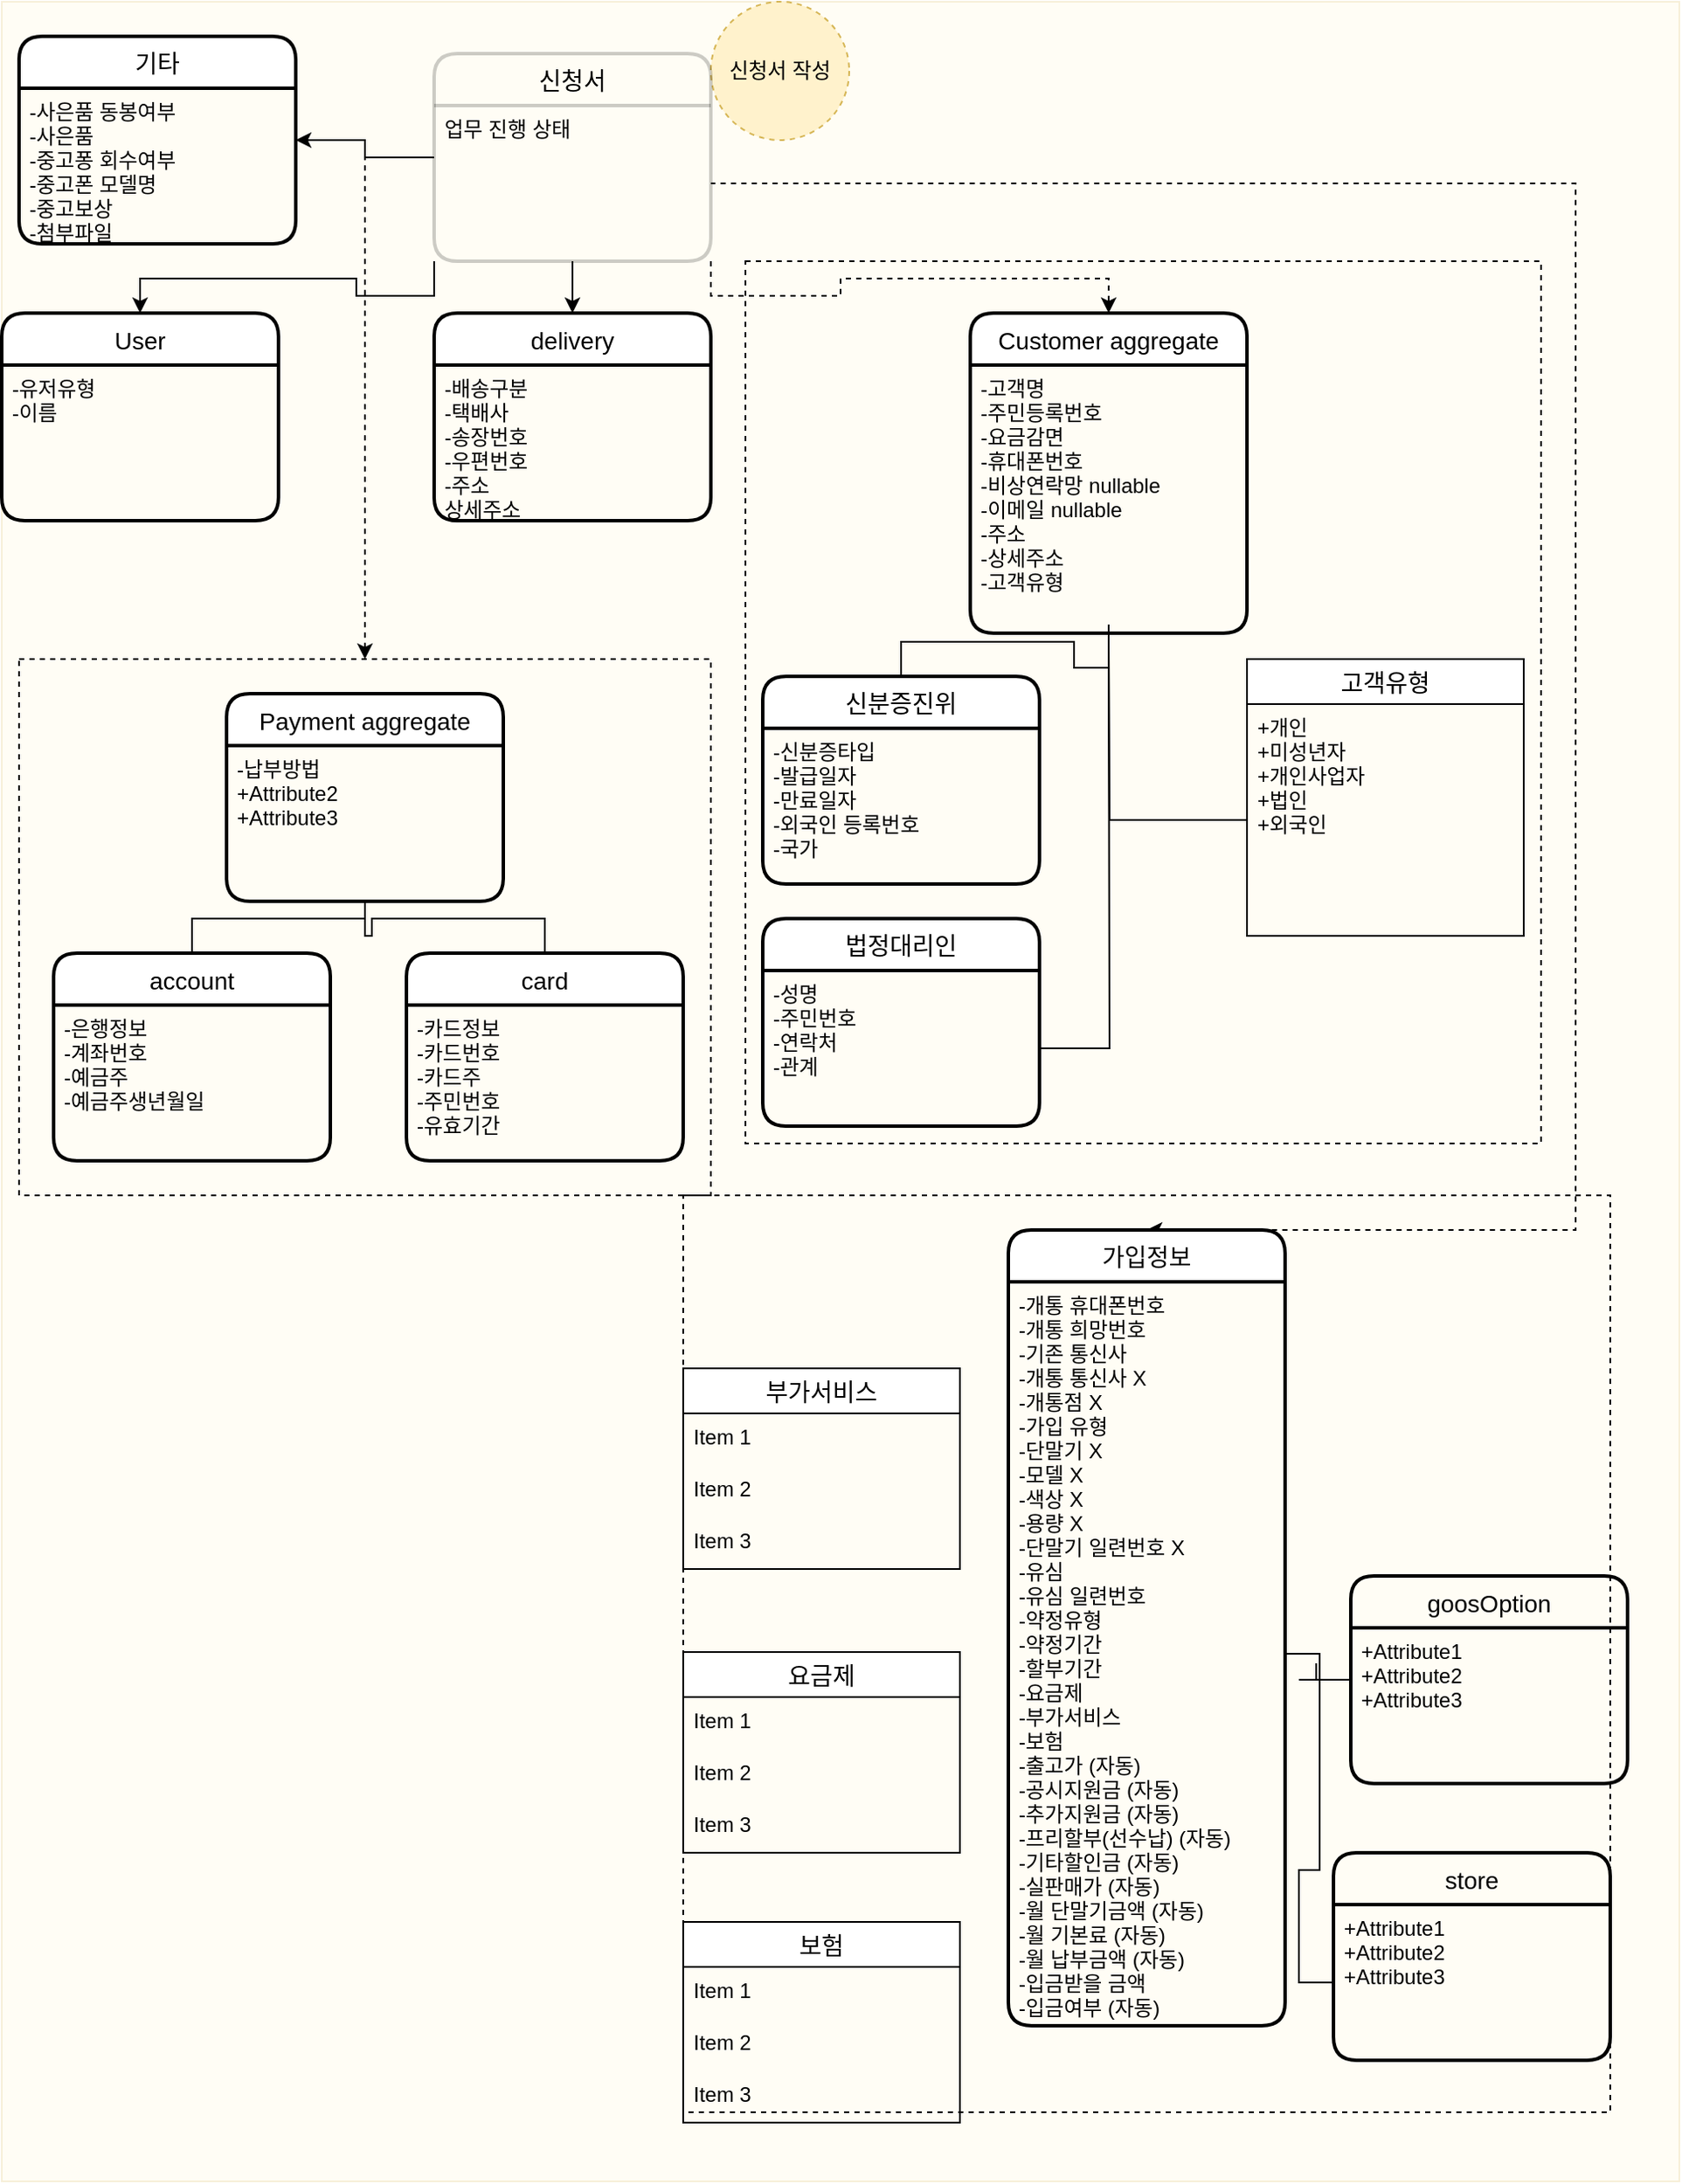 <mxfile version="14.8.1" type="github">
  <diagram id="GhYvYZBozTd1P3fofjM4" name="Page-1">
    <mxGraphModel dx="1422" dy="1931" grid="1" gridSize="10" guides="1" tooltips="1" connect="1" arrows="1" fold="1" page="1" pageScale="1" pageWidth="827" pageHeight="1169" math="0" shadow="0">
      <root>
        <mxCell id="0" />
        <mxCell id="1" parent="0" />
        <mxCell id="I1sewo5vSoxkKhjDisVo-113" value="" style="whiteSpace=wrap;html=1;fillColor=#fff2cc;strokeColor=#d6b656;opacity=20;" vertex="1" parent="1">
          <mxGeometry x="20" y="-230" width="970" height="1260" as="geometry" />
        </mxCell>
        <mxCell id="I1sewo5vSoxkKhjDisVo-106" value="" style="whiteSpace=wrap;html=1;fillColor=none;dashed=1;" vertex="1" parent="1">
          <mxGeometry x="414" y="460" width="536" height="530" as="geometry" />
        </mxCell>
        <mxCell id="I1sewo5vSoxkKhjDisVo-120" style="edgeStyle=orthogonalEdgeStyle;rounded=0;orthogonalLoop=1;jettySize=auto;html=1;entryX=0;entryY=0.5;entryDx=0;entryDy=0;endArrow=none;endFill=0;strokeColor=#000000;startArrow=classic;startFill=1;dashed=1;" edge="1" parent="1" source="I1sewo5vSoxkKhjDisVo-94" target="I1sewo5vSoxkKhjDisVo-115">
          <mxGeometry relative="1" as="geometry" />
        </mxCell>
        <mxCell id="I1sewo5vSoxkKhjDisVo-94" value="" style="whiteSpace=wrap;html=1;fillColor=none;dashed=1;" vertex="1" parent="1">
          <mxGeometry x="30" y="150" width="400" height="310" as="geometry" />
        </mxCell>
        <mxCell id="I1sewo5vSoxkKhjDisVo-98" value="" style="whiteSpace=wrap;html=1;fillColor=none;dashed=1;" vertex="1" parent="1">
          <mxGeometry x="450" y="-80" width="460" height="510" as="geometry" />
        </mxCell>
        <mxCell id="I1sewo5vSoxkKhjDisVo-2" value="User" style="swimlane;childLayout=stackLayout;horizontal=1;startSize=30;horizontalStack=0;rounded=1;fontSize=14;fontStyle=0;strokeWidth=2;resizeParent=0;resizeLast=1;shadow=0;dashed=0;align=center;" vertex="1" parent="1">
          <mxGeometry x="20" y="-50" width="160" height="120" as="geometry" />
        </mxCell>
        <mxCell id="I1sewo5vSoxkKhjDisVo-3" value="-유저유형&#xa;-이름&#xa;" style="align=left;strokeColor=none;fillColor=none;spacingLeft=4;fontSize=12;verticalAlign=top;resizable=0;rotatable=0;part=1;" vertex="1" parent="I1sewo5vSoxkKhjDisVo-2">
          <mxGeometry y="30" width="160" height="90" as="geometry" />
        </mxCell>
        <mxCell id="I1sewo5vSoxkKhjDisVo-7" value="Customer aggregate" style="swimlane;childLayout=stackLayout;horizontal=1;startSize=30;horizontalStack=0;rounded=1;fontSize=14;fontStyle=0;strokeWidth=2;resizeParent=0;resizeLast=1;shadow=0;dashed=0;align=center;" vertex="1" parent="1">
          <mxGeometry x="580" y="-50" width="160" height="185" as="geometry" />
        </mxCell>
        <mxCell id="I1sewo5vSoxkKhjDisVo-8" value="-고객명&#xa;-주민등록번호&#xa;-요금감면&#xa;-휴대폰번호&#xa;-비상연락망 nullable&#xa;-이메일 nullable&#xa;-주소&#xa;-상세주소&#xa;-고객유형" style="align=left;strokeColor=none;fillColor=none;spacingLeft=4;fontSize=12;verticalAlign=top;resizable=0;rotatable=0;part=1;" vertex="1" parent="I1sewo5vSoxkKhjDisVo-7">
          <mxGeometry y="30" width="160" height="155" as="geometry" />
        </mxCell>
        <mxCell id="I1sewo5vSoxkKhjDisVo-11" value="고객유형" style="swimlane;fontStyle=0;childLayout=stackLayout;horizontal=1;startSize=26;horizontalStack=0;resizeParent=1;resizeParentMax=0;resizeLast=0;collapsible=1;marginBottom=0;align=center;fontSize=14;" vertex="1" parent="1">
          <mxGeometry x="740" y="150" width="160" height="160" as="geometry" />
        </mxCell>
        <mxCell id="I1sewo5vSoxkKhjDisVo-12" value="+개인&#xa;+미성년자&#xa;+개인사업자&#xa;+법인&#xa;+외국인" style="text;strokeColor=none;fillColor=none;spacingLeft=4;spacingRight=4;overflow=hidden;rotatable=0;points=[[0,0.5],[1,0.5]];portConstraint=eastwest;fontSize=12;" vertex="1" parent="I1sewo5vSoxkKhjDisVo-11">
          <mxGeometry y="26" width="160" height="134" as="geometry" />
        </mxCell>
        <mxCell id="I1sewo5vSoxkKhjDisVo-99" style="edgeStyle=orthogonalEdgeStyle;rounded=0;orthogonalLoop=1;jettySize=auto;html=1;entryX=0.5;entryY=1;entryDx=0;entryDy=0;endArrow=none;endFill=0;strokeColor=#000000;" edge="1" parent="1" source="I1sewo5vSoxkKhjDisVo-18" target="I1sewo5vSoxkKhjDisVo-8">
          <mxGeometry relative="1" as="geometry" />
        </mxCell>
        <mxCell id="I1sewo5vSoxkKhjDisVo-18" value="신분증진위" style="swimlane;childLayout=stackLayout;horizontal=1;startSize=30;horizontalStack=0;rounded=1;fontSize=14;fontStyle=0;strokeWidth=2;resizeParent=0;resizeLast=1;shadow=0;dashed=0;align=center;" vertex="1" parent="1">
          <mxGeometry x="460" y="160" width="160" height="120" as="geometry" />
        </mxCell>
        <mxCell id="I1sewo5vSoxkKhjDisVo-19" value="-신분증타입&#xa;-발급일자&#xa;-만료일자&#xa;-외국인 등록번호&#xa;-국가" style="align=left;strokeColor=none;fillColor=none;spacingLeft=4;fontSize=12;verticalAlign=top;resizable=0;rotatable=0;part=1;" vertex="1" parent="I1sewo5vSoxkKhjDisVo-18">
          <mxGeometry y="30" width="160" height="90" as="geometry" />
        </mxCell>
        <mxCell id="I1sewo5vSoxkKhjDisVo-20" value="Payment aggregate" style="swimlane;childLayout=stackLayout;horizontal=1;startSize=30;horizontalStack=0;rounded=1;fontSize=14;fontStyle=0;strokeWidth=2;resizeParent=0;resizeLast=1;shadow=0;dashed=0;align=center;" vertex="1" parent="1">
          <mxGeometry x="150" y="170" width="160" height="120" as="geometry" />
        </mxCell>
        <mxCell id="I1sewo5vSoxkKhjDisVo-21" value="-납부방법&#xa;+Attribute2&#xa;+Attribute3" style="align=left;strokeColor=none;fillColor=none;spacingLeft=4;fontSize=12;verticalAlign=top;resizable=0;rotatable=0;part=1;" vertex="1" parent="I1sewo5vSoxkKhjDisVo-20">
          <mxGeometry y="30" width="160" height="90" as="geometry" />
        </mxCell>
        <mxCell id="I1sewo5vSoxkKhjDisVo-90" style="edgeStyle=orthogonalEdgeStyle;rounded=0;orthogonalLoop=1;jettySize=auto;html=1;entryX=0.5;entryY=1;entryDx=0;entryDy=0;endArrow=none;endFill=0;strokeColor=#000000;" edge="1" parent="1" source="I1sewo5vSoxkKhjDisVo-22" target="I1sewo5vSoxkKhjDisVo-21">
          <mxGeometry relative="1" as="geometry" />
        </mxCell>
        <mxCell id="I1sewo5vSoxkKhjDisVo-22" value="account" style="swimlane;childLayout=stackLayout;horizontal=1;startSize=30;horizontalStack=0;rounded=1;fontSize=14;fontStyle=0;strokeWidth=2;resizeParent=0;resizeLast=1;shadow=0;dashed=0;align=center;" vertex="1" parent="1">
          <mxGeometry x="50" y="320" width="160" height="120" as="geometry" />
        </mxCell>
        <mxCell id="I1sewo5vSoxkKhjDisVo-23" value="-은행정보&#xa;-계좌번호&#xa;-예금주&#xa;-예금주생년월일" style="align=left;strokeColor=none;fillColor=none;spacingLeft=4;fontSize=12;verticalAlign=top;resizable=0;rotatable=0;part=1;" vertex="1" parent="I1sewo5vSoxkKhjDisVo-22">
          <mxGeometry y="30" width="160" height="90" as="geometry" />
        </mxCell>
        <mxCell id="I1sewo5vSoxkKhjDisVo-89" style="edgeStyle=orthogonalEdgeStyle;rounded=0;orthogonalLoop=1;jettySize=auto;html=1;entryX=0.5;entryY=1;entryDx=0;entryDy=0;endArrow=none;endFill=0;strokeColor=#000000;" edge="1" parent="1" source="I1sewo5vSoxkKhjDisVo-24" target="I1sewo5vSoxkKhjDisVo-21">
          <mxGeometry relative="1" as="geometry" />
        </mxCell>
        <mxCell id="I1sewo5vSoxkKhjDisVo-24" value="card" style="swimlane;childLayout=stackLayout;horizontal=1;startSize=30;horizontalStack=0;rounded=1;fontSize=14;fontStyle=0;strokeWidth=2;resizeParent=0;resizeLast=1;shadow=0;dashed=0;align=center;" vertex="1" parent="1">
          <mxGeometry x="254" y="320" width="160" height="120" as="geometry" />
        </mxCell>
        <mxCell id="I1sewo5vSoxkKhjDisVo-25" value="-카드정보&#xa;-카드번호&#xa;-카드주&#xa;-주민번호&#xa;-유효기간" style="align=left;strokeColor=none;fillColor=none;spacingLeft=4;fontSize=12;verticalAlign=top;resizable=0;rotatable=0;part=1;" vertex="1" parent="I1sewo5vSoxkKhjDisVo-24">
          <mxGeometry y="30" width="160" height="90" as="geometry" />
        </mxCell>
        <mxCell id="I1sewo5vSoxkKhjDisVo-121" style="edgeStyle=orthogonalEdgeStyle;rounded=0;orthogonalLoop=1;jettySize=auto;html=1;exitX=0.5;exitY=0;exitDx=0;exitDy=0;entryX=1;entryY=0.5;entryDx=0;entryDy=0;endArrow=none;endFill=0;strokeColor=#000000;dashed=1;startArrow=classic;startFill=1;" edge="1" parent="1" source="I1sewo5vSoxkKhjDisVo-26" target="I1sewo5vSoxkKhjDisVo-116">
          <mxGeometry relative="1" as="geometry">
            <Array as="points">
              <mxPoint x="930" y="480" />
              <mxPoint x="930" y="-125" />
            </Array>
          </mxGeometry>
        </mxCell>
        <mxCell id="I1sewo5vSoxkKhjDisVo-26" value="가입정보" style="swimlane;childLayout=stackLayout;horizontal=1;startSize=30;horizontalStack=0;rounded=1;fontSize=14;fontStyle=0;strokeWidth=2;resizeParent=0;resizeLast=1;shadow=0;dashed=0;align=center;" vertex="1" parent="1">
          <mxGeometry x="602" y="480" width="160" height="460" as="geometry" />
        </mxCell>
        <mxCell id="I1sewo5vSoxkKhjDisVo-27" value="-개통 휴대폰번호&#xa;-개통 희망번호&#xa;-기존 통신사&#xa;-개통 통신사 X&#xa;-개통점 X&#xa;-가입 유형&#xa;-단말기 X&#xa;-모델 X&#xa;-색상 X&#xa;-용량 X&#xa;-단말기 일련번호 X&#xa;-유심&#xa;-유심 일련번호&#xa;-약정유형&#xa;-약정기간&#xa;-할부기간&#xa;-요금제&#xa;-부가서비스&#xa;-보험&#xa;-출고가 (자동)&#xa;-공시지원금 (자동)&#xa;-추가지원금 (자동)&#xa;-프리할부(선수납) (자동)&#xa;-기타할인금 (자동)&#xa;-실판매가 (자동)&#xa;-월 단말기금액 (자동)&#xa;-월 기본료 (자동)&#xa;-월 납부금액 (자동)&#xa;-입금받을 금액&#xa;-입금여부 (자동)&#xa;" style="align=left;strokeColor=none;fillColor=none;spacingLeft=4;fontSize=12;verticalAlign=top;resizable=0;rotatable=0;part=1;" vertex="1" parent="I1sewo5vSoxkKhjDisVo-26">
          <mxGeometry y="30" width="160" height="430" as="geometry" />
        </mxCell>
        <mxCell id="I1sewo5vSoxkKhjDisVo-30" value="delivery" style="swimlane;childLayout=stackLayout;horizontal=1;startSize=30;horizontalStack=0;rounded=1;fontSize=14;fontStyle=0;strokeWidth=2;resizeParent=0;resizeLast=1;shadow=0;dashed=0;align=center;" vertex="1" parent="1">
          <mxGeometry x="270" y="-50" width="160" height="120" as="geometry" />
        </mxCell>
        <mxCell id="I1sewo5vSoxkKhjDisVo-31" value="-배송구분&#xa;-택배사&#xa;-송장번호&#xa;-우편번호&#xa;-주소&#xa;상세주소" style="align=left;strokeColor=none;fillColor=none;spacingLeft=4;fontSize=12;verticalAlign=top;resizable=0;rotatable=0;part=1;" vertex="1" parent="I1sewo5vSoxkKhjDisVo-30">
          <mxGeometry y="30" width="160" height="90" as="geometry" />
        </mxCell>
        <mxCell id="I1sewo5vSoxkKhjDisVo-122" style="edgeStyle=orthogonalEdgeStyle;rounded=0;orthogonalLoop=1;jettySize=auto;html=1;entryX=0;entryY=0.5;entryDx=0;entryDy=0;endArrow=none;endFill=0;startArrow=classic;startFill=1;" edge="1" parent="1" source="I1sewo5vSoxkKhjDisVo-32" target="I1sewo5vSoxkKhjDisVo-115">
          <mxGeometry relative="1" as="geometry" />
        </mxCell>
        <mxCell id="I1sewo5vSoxkKhjDisVo-32" value="기타" style="swimlane;childLayout=stackLayout;horizontal=1;startSize=30;horizontalStack=0;rounded=1;fontSize=14;fontStyle=0;strokeWidth=2;resizeParent=0;resizeLast=1;shadow=0;dashed=0;align=center;" vertex="1" parent="1">
          <mxGeometry x="30" y="-210" width="160" height="120" as="geometry" />
        </mxCell>
        <mxCell id="I1sewo5vSoxkKhjDisVo-33" value="-사은품 동봉여부&#xa;-사은품&#xa;-중고퐁 회수여부&#xa;-중고폰 모델명&#xa;-중고보상 &#xa;-첨부파일" style="align=left;strokeColor=none;fillColor=none;spacingLeft=4;fontSize=12;verticalAlign=top;resizable=0;rotatable=0;part=1;" vertex="1" parent="I1sewo5vSoxkKhjDisVo-32">
          <mxGeometry y="30" width="160" height="90" as="geometry" />
        </mxCell>
        <mxCell id="I1sewo5vSoxkKhjDisVo-36" value="부가서비스" style="swimlane;fontStyle=0;childLayout=stackLayout;horizontal=1;startSize=26;horizontalStack=0;resizeParent=1;resizeParentMax=0;resizeLast=0;collapsible=1;marginBottom=0;align=center;fontSize=14;" vertex="1" parent="1">
          <mxGeometry x="414" y="560" width="160" height="116" as="geometry" />
        </mxCell>
        <mxCell id="I1sewo5vSoxkKhjDisVo-37" value="Item 1" style="text;strokeColor=none;fillColor=none;spacingLeft=4;spacingRight=4;overflow=hidden;rotatable=0;points=[[0,0.5],[1,0.5]];portConstraint=eastwest;fontSize=12;" vertex="1" parent="I1sewo5vSoxkKhjDisVo-36">
          <mxGeometry y="26" width="160" height="30" as="geometry" />
        </mxCell>
        <mxCell id="I1sewo5vSoxkKhjDisVo-38" value="Item 2" style="text;strokeColor=none;fillColor=none;spacingLeft=4;spacingRight=4;overflow=hidden;rotatable=0;points=[[0,0.5],[1,0.5]];portConstraint=eastwest;fontSize=12;" vertex="1" parent="I1sewo5vSoxkKhjDisVo-36">
          <mxGeometry y="56" width="160" height="30" as="geometry" />
        </mxCell>
        <mxCell id="I1sewo5vSoxkKhjDisVo-39" value="Item 3" style="text;strokeColor=none;fillColor=none;spacingLeft=4;spacingRight=4;overflow=hidden;rotatable=0;points=[[0,0.5],[1,0.5]];portConstraint=eastwest;fontSize=12;" vertex="1" parent="I1sewo5vSoxkKhjDisVo-36">
          <mxGeometry y="86" width="160" height="30" as="geometry" />
        </mxCell>
        <mxCell id="I1sewo5vSoxkKhjDisVo-40" value="요금제" style="swimlane;fontStyle=0;childLayout=stackLayout;horizontal=1;startSize=26;horizontalStack=0;resizeParent=1;resizeParentMax=0;resizeLast=0;collapsible=1;marginBottom=0;align=center;fontSize=14;" vertex="1" parent="1">
          <mxGeometry x="414" y="724" width="160" height="116" as="geometry" />
        </mxCell>
        <mxCell id="I1sewo5vSoxkKhjDisVo-41" value="Item 1" style="text;strokeColor=none;fillColor=none;spacingLeft=4;spacingRight=4;overflow=hidden;rotatable=0;points=[[0,0.5],[1,0.5]];portConstraint=eastwest;fontSize=12;" vertex="1" parent="I1sewo5vSoxkKhjDisVo-40">
          <mxGeometry y="26" width="160" height="30" as="geometry" />
        </mxCell>
        <mxCell id="I1sewo5vSoxkKhjDisVo-42" value="Item 2" style="text;strokeColor=none;fillColor=none;spacingLeft=4;spacingRight=4;overflow=hidden;rotatable=0;points=[[0,0.5],[1,0.5]];portConstraint=eastwest;fontSize=12;" vertex="1" parent="I1sewo5vSoxkKhjDisVo-40">
          <mxGeometry y="56" width="160" height="30" as="geometry" />
        </mxCell>
        <mxCell id="I1sewo5vSoxkKhjDisVo-43" value="Item 3" style="text;strokeColor=none;fillColor=none;spacingLeft=4;spacingRight=4;overflow=hidden;rotatable=0;points=[[0,0.5],[1,0.5]];portConstraint=eastwest;fontSize=12;" vertex="1" parent="I1sewo5vSoxkKhjDisVo-40">
          <mxGeometry y="86" width="160" height="30" as="geometry" />
        </mxCell>
        <mxCell id="I1sewo5vSoxkKhjDisVo-44" value="보험" style="swimlane;fontStyle=0;childLayout=stackLayout;horizontal=1;startSize=26;horizontalStack=0;resizeParent=1;resizeParentMax=0;resizeLast=0;collapsible=1;marginBottom=0;align=center;fontSize=14;" vertex="1" parent="1">
          <mxGeometry x="414" y="880" width="160" height="116" as="geometry" />
        </mxCell>
        <mxCell id="I1sewo5vSoxkKhjDisVo-45" value="Item 1" style="text;strokeColor=none;fillColor=none;spacingLeft=4;spacingRight=4;overflow=hidden;rotatable=0;points=[[0,0.5],[1,0.5]];portConstraint=eastwest;fontSize=12;" vertex="1" parent="I1sewo5vSoxkKhjDisVo-44">
          <mxGeometry y="26" width="160" height="30" as="geometry" />
        </mxCell>
        <mxCell id="I1sewo5vSoxkKhjDisVo-46" value="Item 2" style="text;strokeColor=none;fillColor=none;spacingLeft=4;spacingRight=4;overflow=hidden;rotatable=0;points=[[0,0.5],[1,0.5]];portConstraint=eastwest;fontSize=12;" vertex="1" parent="I1sewo5vSoxkKhjDisVo-44">
          <mxGeometry y="56" width="160" height="30" as="geometry" />
        </mxCell>
        <mxCell id="I1sewo5vSoxkKhjDisVo-47" value="Item 3" style="text;strokeColor=none;fillColor=none;spacingLeft=4;spacingRight=4;overflow=hidden;rotatable=0;points=[[0,0.5],[1,0.5]];portConstraint=eastwest;fontSize=12;" vertex="1" parent="I1sewo5vSoxkKhjDisVo-44">
          <mxGeometry y="86" width="160" height="30" as="geometry" />
        </mxCell>
        <mxCell id="I1sewo5vSoxkKhjDisVo-15" value="법정대리인" style="swimlane;childLayout=stackLayout;horizontal=1;startSize=30;horizontalStack=0;rounded=1;fontSize=14;fontStyle=0;strokeWidth=2;resizeParent=0;resizeLast=1;shadow=0;dashed=0;align=center;" vertex="1" parent="1">
          <mxGeometry x="460" y="300" width="160" height="120" as="geometry" />
        </mxCell>
        <mxCell id="I1sewo5vSoxkKhjDisVo-16" value="-성명&#xa;-주민번호&#xa;-연락처&#xa;-관계" style="align=left;strokeColor=none;fillColor=none;spacingLeft=4;fontSize=12;verticalAlign=top;resizable=0;rotatable=0;part=1;" vertex="1" parent="I1sewo5vSoxkKhjDisVo-15">
          <mxGeometry y="30" width="160" height="90" as="geometry" />
        </mxCell>
        <mxCell id="I1sewo5vSoxkKhjDisVo-100" style="edgeStyle=orthogonalEdgeStyle;rounded=0;orthogonalLoop=1;jettySize=auto;html=1;exitX=1;exitY=0.5;exitDx=0;exitDy=0;endArrow=none;endFill=0;strokeColor=#000000;" edge="1" parent="1" source="I1sewo5vSoxkKhjDisVo-16">
          <mxGeometry relative="1" as="geometry">
            <mxPoint x="660" y="130" as="targetPoint" />
          </mxGeometry>
        </mxCell>
        <mxCell id="I1sewo5vSoxkKhjDisVo-101" style="edgeStyle=orthogonalEdgeStyle;rounded=0;orthogonalLoop=1;jettySize=auto;html=1;endArrow=none;endFill=0;strokeColor=#000000;" edge="1" parent="1" source="I1sewo5vSoxkKhjDisVo-12">
          <mxGeometry relative="1" as="geometry">
            <mxPoint x="660" y="140" as="targetPoint" />
          </mxGeometry>
        </mxCell>
        <mxCell id="I1sewo5vSoxkKhjDisVo-109" style="edgeStyle=orthogonalEdgeStyle;rounded=0;orthogonalLoop=1;jettySize=auto;html=1;entryX=1.05;entryY=0.535;entryDx=0;entryDy=0;entryPerimeter=0;endArrow=none;endFill=0;strokeColor=#000000;" edge="1" parent="1" source="I1sewo5vSoxkKhjDisVo-102" target="I1sewo5vSoxkKhjDisVo-27">
          <mxGeometry relative="1" as="geometry" />
        </mxCell>
        <mxCell id="I1sewo5vSoxkKhjDisVo-111" style="edgeStyle=orthogonalEdgeStyle;rounded=0;orthogonalLoop=1;jettySize=auto;html=1;endArrow=none;endFill=0;strokeColor=#000000;" edge="1" parent="1" source="I1sewo5vSoxkKhjDisVo-102">
          <mxGeometry relative="1" as="geometry">
            <mxPoint x="780" y="730" as="targetPoint" />
          </mxGeometry>
        </mxCell>
        <mxCell id="I1sewo5vSoxkKhjDisVo-102" value="goosOption" style="swimlane;childLayout=stackLayout;horizontal=1;startSize=30;horizontalStack=0;rounded=1;fontSize=14;fontStyle=0;strokeWidth=2;resizeParent=0;resizeLast=1;shadow=0;dashed=0;align=center;fillColor=none;" vertex="1" parent="1">
          <mxGeometry x="800" y="680" width="160" height="120" as="geometry" />
        </mxCell>
        <mxCell id="I1sewo5vSoxkKhjDisVo-103" value="+Attribute1&#xa;+Attribute2&#xa;+Attribute3" style="align=left;strokeColor=none;fillColor=none;spacingLeft=4;fontSize=12;verticalAlign=top;resizable=0;rotatable=0;part=1;" vertex="1" parent="I1sewo5vSoxkKhjDisVo-102">
          <mxGeometry y="30" width="160" height="90" as="geometry" />
        </mxCell>
        <mxCell id="I1sewo5vSoxkKhjDisVo-104" value="store" style="swimlane;childLayout=stackLayout;horizontal=1;startSize=30;horizontalStack=0;rounded=1;fontSize=14;fontStyle=0;strokeWidth=2;resizeParent=0;resizeLast=1;shadow=0;dashed=0;align=center;fillColor=none;" vertex="1" parent="1">
          <mxGeometry x="790" y="840" width="160" height="120" as="geometry" />
        </mxCell>
        <mxCell id="I1sewo5vSoxkKhjDisVo-105" value="+Attribute1&#xa;+Attribute2&#xa;+Attribute3" style="align=left;strokeColor=none;fillColor=none;spacingLeft=4;fontSize=12;verticalAlign=top;resizable=0;rotatable=0;part=1;" vertex="1" parent="I1sewo5vSoxkKhjDisVo-104">
          <mxGeometry y="30" width="160" height="90" as="geometry" />
        </mxCell>
        <mxCell id="I1sewo5vSoxkKhjDisVo-110" style="edgeStyle=orthogonalEdgeStyle;rounded=0;orthogonalLoop=1;jettySize=auto;html=1;entryX=1;entryY=0.5;entryDx=0;entryDy=0;endArrow=none;endFill=0;strokeColor=#000000;" edge="1" parent="1" source="I1sewo5vSoxkKhjDisVo-105" target="I1sewo5vSoxkKhjDisVo-27">
          <mxGeometry relative="1" as="geometry" />
        </mxCell>
        <mxCell id="I1sewo5vSoxkKhjDisVo-112" value="신청서 작성" style="ellipse;whiteSpace=wrap;html=1;aspect=fixed;dashed=1;fillColor=#fff2cc;strokeColor=#d6b656;" vertex="1" parent="1">
          <mxGeometry x="430" y="-230" width="80" height="80" as="geometry" />
        </mxCell>
        <mxCell id="I1sewo5vSoxkKhjDisVo-117" style="edgeStyle=orthogonalEdgeStyle;rounded=0;orthogonalLoop=1;jettySize=auto;html=1;entryX=0.5;entryY=0;entryDx=0;entryDy=0;endArrow=classic;endFill=1;strokeColor=#000000;startArrow=none;startFill=0;" edge="1" parent="1" source="I1sewo5vSoxkKhjDisVo-115" target="I1sewo5vSoxkKhjDisVo-30">
          <mxGeometry relative="1" as="geometry" />
        </mxCell>
        <mxCell id="I1sewo5vSoxkKhjDisVo-115" value="신청서" style="swimlane;childLayout=stackLayout;horizontal=1;startSize=30;horizontalStack=0;rounded=1;fontSize=14;fontStyle=0;strokeWidth=2;resizeParent=0;resizeLast=1;shadow=0;dashed=0;align=center;fillColor=none;opacity=20;" vertex="1" parent="1">
          <mxGeometry x="270" y="-200" width="160" height="120" as="geometry" />
        </mxCell>
        <mxCell id="I1sewo5vSoxkKhjDisVo-116" value="업무 진행 상태" style="align=left;strokeColor=none;fillColor=none;spacingLeft=4;fontSize=12;verticalAlign=top;resizable=0;rotatable=0;part=1;" vertex="1" parent="I1sewo5vSoxkKhjDisVo-115">
          <mxGeometry y="30" width="160" height="90" as="geometry" />
        </mxCell>
        <mxCell id="I1sewo5vSoxkKhjDisVo-118" style="edgeStyle=orthogonalEdgeStyle;rounded=0;orthogonalLoop=1;jettySize=auto;html=1;exitX=0;exitY=1;exitDx=0;exitDy=0;entryX=0.5;entryY=0;entryDx=0;entryDy=0;endArrow=classic;endFill=1;strokeColor=#000000;startArrow=none;startFill=0;" edge="1" parent="1" source="I1sewo5vSoxkKhjDisVo-116" target="I1sewo5vSoxkKhjDisVo-2">
          <mxGeometry relative="1" as="geometry" />
        </mxCell>
        <mxCell id="I1sewo5vSoxkKhjDisVo-119" style="edgeStyle=orthogonalEdgeStyle;rounded=0;orthogonalLoop=1;jettySize=auto;html=1;exitX=1;exitY=1;exitDx=0;exitDy=0;endArrow=classic;endFill=1;strokeColor=#000000;startArrow=none;startFill=0;dashed=1;" edge="1" parent="1" source="I1sewo5vSoxkKhjDisVo-116" target="I1sewo5vSoxkKhjDisVo-7">
          <mxGeometry relative="1" as="geometry" />
        </mxCell>
      </root>
    </mxGraphModel>
  </diagram>
</mxfile>
